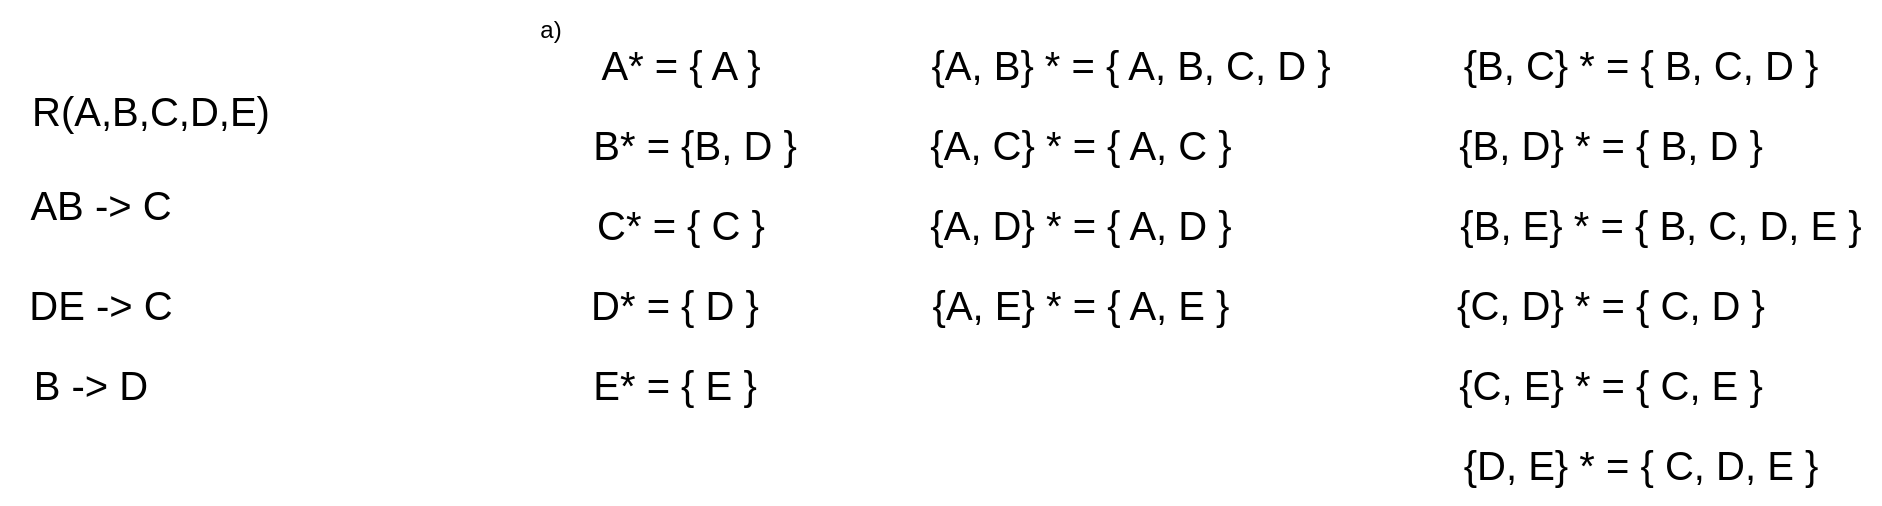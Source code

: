 <mxfile version="22.0.4" type="github">
  <diagram name="Page-1" id="JTp0ir5OQ6XoiUm9Y609">
    <mxGraphModel dx="954" dy="642" grid="1" gridSize="10" guides="1" tooltips="1" connect="1" arrows="1" fold="1" page="1" pageScale="1" pageWidth="850" pageHeight="1100" math="0" shadow="0">
      <root>
        <mxCell id="0" />
        <mxCell id="1" parent="0" />
        <mxCell id="IX39ahXA6RrBpwePIKiA-1" value="&lt;font style=&quot;font-size: 20px;&quot;&gt;R(A,B,C,D,E)&lt;/font&gt;" style="text;html=1;align=center;verticalAlign=middle;resizable=0;points=[];autosize=1;strokeColor=none;fillColor=none;" vertex="1" parent="1">
          <mxGeometry x="40" y="103" width="140" height="40" as="geometry" />
        </mxCell>
        <mxCell id="IX39ahXA6RrBpwePIKiA-2" value="AB -&amp;gt; C" style="text;html=1;align=center;verticalAlign=middle;resizable=0;points=[];autosize=1;strokeColor=none;fillColor=none;fontSize=20;" vertex="1" parent="1">
          <mxGeometry x="40" y="150" width="90" height="40" as="geometry" />
        </mxCell>
        <mxCell id="IX39ahXA6RrBpwePIKiA-3" value="DE -&amp;gt; C" style="text;html=1;align=center;verticalAlign=middle;resizable=0;points=[];autosize=1;strokeColor=none;fillColor=none;fontSize=20;" vertex="1" parent="1">
          <mxGeometry x="35" y="200" width="100" height="40" as="geometry" />
        </mxCell>
        <mxCell id="IX39ahXA6RrBpwePIKiA-4" value="B -&amp;gt; D" style="text;html=1;align=center;verticalAlign=middle;resizable=0;points=[];autosize=1;strokeColor=none;fillColor=none;fontSize=20;" vertex="1" parent="1">
          <mxGeometry x="40" y="240" width="80" height="40" as="geometry" />
        </mxCell>
        <mxCell id="IX39ahXA6RrBpwePIKiA-5" value="a)" style="text;html=1;align=center;verticalAlign=middle;resizable=0;points=[];autosize=1;strokeColor=none;fillColor=none;" vertex="1" parent="1">
          <mxGeometry x="295" y="68" width="30" height="30" as="geometry" />
        </mxCell>
        <mxCell id="IX39ahXA6RrBpwePIKiA-6" value="A* = { A }" style="text;html=1;align=center;verticalAlign=middle;resizable=0;points=[];autosize=1;strokeColor=none;fillColor=none;fontSize=20;" vertex="1" parent="1">
          <mxGeometry x="325" y="80" width="100" height="40" as="geometry" />
        </mxCell>
        <mxCell id="IX39ahXA6RrBpwePIKiA-7" value="B* = {B, D }" style="text;html=1;align=center;verticalAlign=middle;resizable=0;points=[];autosize=1;strokeColor=none;fillColor=none;fontSize=20;" vertex="1" parent="1">
          <mxGeometry x="317" y="120" width="130" height="40" as="geometry" />
        </mxCell>
        <mxCell id="IX39ahXA6RrBpwePIKiA-8" value="&lt;font style=&quot;font-size: 20px;&quot;&gt;C* = { C }&lt;/font&gt;" style="text;html=1;align=center;verticalAlign=middle;resizable=0;points=[];autosize=1;strokeColor=none;fillColor=none;" vertex="1" parent="1">
          <mxGeometry x="320" y="160" width="110" height="40" as="geometry" />
        </mxCell>
        <mxCell id="IX39ahXA6RrBpwePIKiA-9" value="D* = { D }" style="text;html=1;align=center;verticalAlign=middle;resizable=0;points=[];autosize=1;strokeColor=none;fillColor=none;fontSize=20;" vertex="1" parent="1">
          <mxGeometry x="317" y="200" width="110" height="40" as="geometry" />
        </mxCell>
        <mxCell id="IX39ahXA6RrBpwePIKiA-10" value="E* = { E }" style="text;html=1;align=center;verticalAlign=middle;resizable=0;points=[];autosize=1;strokeColor=none;fillColor=none;fontSize=20;" vertex="1" parent="1">
          <mxGeometry x="317" y="240" width="110" height="40" as="geometry" />
        </mxCell>
        <mxCell id="IX39ahXA6RrBpwePIKiA-11" value="{A, B} * = { A, B, C, D }" style="text;html=1;align=center;verticalAlign=middle;resizable=0;points=[];autosize=1;strokeColor=none;fillColor=none;fontSize=20;" vertex="1" parent="1">
          <mxGeometry x="490" y="80" width="220" height="40" as="geometry" />
        </mxCell>
        <mxCell id="IX39ahXA6RrBpwePIKiA-12" value="{A, C} * = { A, C }" style="text;html=1;align=center;verticalAlign=middle;resizable=0;points=[];autosize=1;strokeColor=none;fillColor=none;fontSize=20;" vertex="1" parent="1">
          <mxGeometry x="490" y="120" width="170" height="40" as="geometry" />
        </mxCell>
        <mxCell id="IX39ahXA6RrBpwePIKiA-13" value="{A, D} * = { A, D }" style="text;html=1;align=center;verticalAlign=middle;resizable=0;points=[];autosize=1;strokeColor=none;fillColor=none;fontSize=20;" vertex="1" parent="1">
          <mxGeometry x="490" y="160" width="170" height="40" as="geometry" />
        </mxCell>
        <mxCell id="IX39ahXA6RrBpwePIKiA-14" value="{A, E} * = { A, E }" style="text;html=1;align=center;verticalAlign=middle;resizable=0;points=[];autosize=1;strokeColor=none;fillColor=none;fontSize=20;" vertex="1" parent="1">
          <mxGeometry x="490" y="200" width="170" height="40" as="geometry" />
        </mxCell>
        <mxCell id="IX39ahXA6RrBpwePIKiA-16" value="{B, C} * = { B, C, D }" style="text;html=1;align=center;verticalAlign=middle;resizable=0;points=[];autosize=1;strokeColor=none;fillColor=none;fontSize=20;" vertex="1" parent="1">
          <mxGeometry x="755" y="80" width="200" height="40" as="geometry" />
        </mxCell>
        <mxCell id="IX39ahXA6RrBpwePIKiA-17" value="{B, D} * = { B, D }" style="text;html=1;align=center;verticalAlign=middle;resizable=0;points=[];autosize=1;strokeColor=none;fillColor=none;fontSize=20;" vertex="1" parent="1">
          <mxGeometry x="750" y="120" width="180" height="40" as="geometry" />
        </mxCell>
        <mxCell id="IX39ahXA6RrBpwePIKiA-18" value="{B, E} * = { B, C, D, E }" style="text;html=1;align=center;verticalAlign=middle;resizable=0;points=[];autosize=1;strokeColor=none;fillColor=none;fontSize=20;" vertex="1" parent="1">
          <mxGeometry x="755" y="160" width="220" height="40" as="geometry" />
        </mxCell>
        <mxCell id="IX39ahXA6RrBpwePIKiA-19" value="{C, D} * = { C, D }" style="text;html=1;align=center;verticalAlign=middle;resizable=0;points=[];autosize=1;strokeColor=none;fillColor=none;fontSize=20;" vertex="1" parent="1">
          <mxGeometry x="750" y="200" width="180" height="40" as="geometry" />
        </mxCell>
        <mxCell id="IX39ahXA6RrBpwePIKiA-20" value="{C, E} * = { C, E }" style="text;html=1;align=center;verticalAlign=middle;resizable=0;points=[];autosize=1;strokeColor=none;fillColor=none;fontSize=20;" vertex="1" parent="1">
          <mxGeometry x="750" y="240" width="180" height="40" as="geometry" />
        </mxCell>
        <mxCell id="IX39ahXA6RrBpwePIKiA-21" value="{D, E} * = { C, D, E }" style="text;html=1;align=center;verticalAlign=middle;resizable=0;points=[];autosize=1;strokeColor=none;fillColor=none;fontSize=20;" vertex="1" parent="1">
          <mxGeometry x="755" y="280" width="200" height="40" as="geometry" />
        </mxCell>
      </root>
    </mxGraphModel>
  </diagram>
</mxfile>

